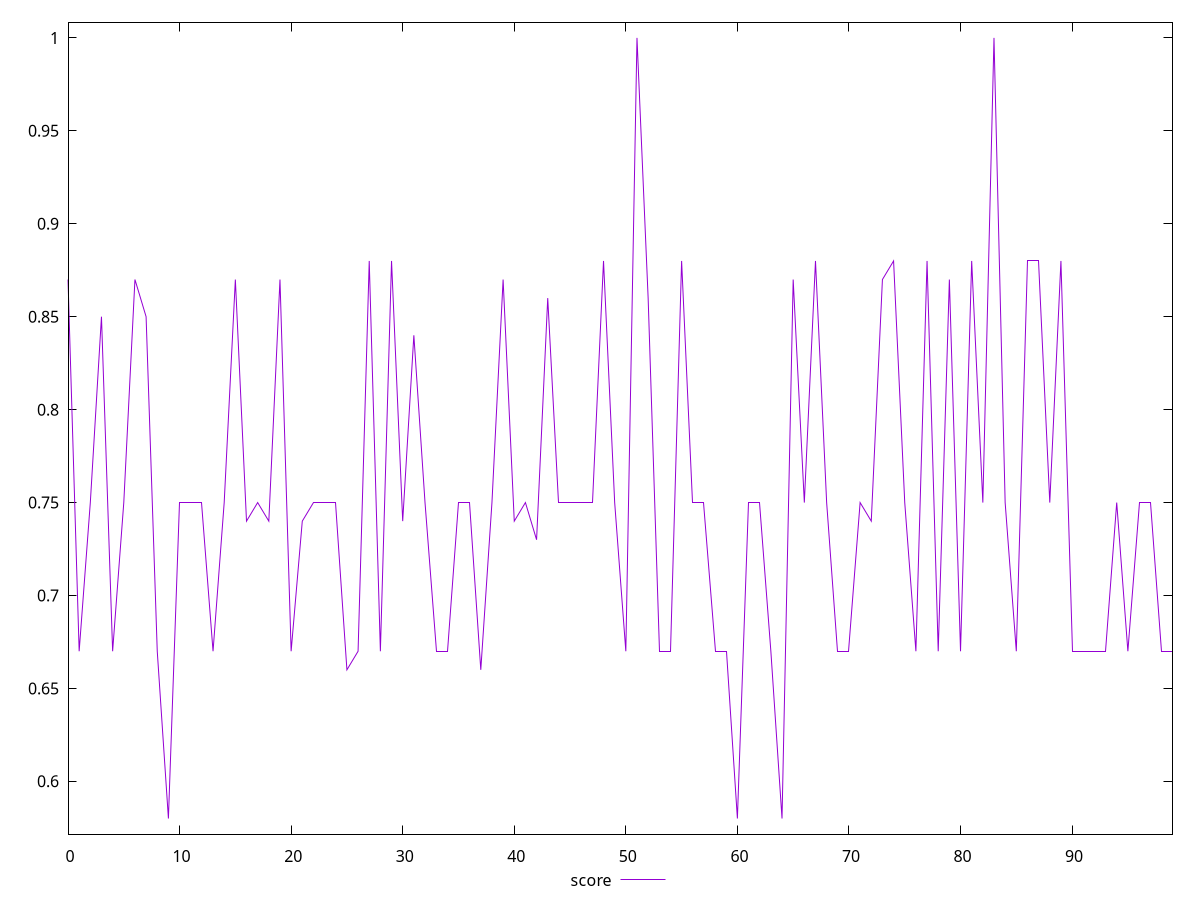 reset

$score <<EOF
0 0.87
1 0.67
2 0.75
3 0.85
4 0.67
5 0.75
6 0.87
7 0.85
8 0.67
9 0.58
10 0.75
11 0.75
12 0.75
13 0.67
14 0.75
15 0.87
16 0.74
17 0.75
18 0.74
19 0.87
20 0.67
21 0.74
22 0.75
23 0.75
24 0.75
25 0.66
26 0.67
27 0.88
28 0.67
29 0.88
30 0.74
31 0.84
32 0.75
33 0.67
34 0.67
35 0.75
36 0.75
37 0.66
38 0.75
39 0.87
40 0.74
41 0.75
42 0.73
43 0.86
44 0.75
45 0.75
46 0.75
47 0.75
48 0.88
49 0.75
50 0.67
51 1
52 0.86
53 0.67
54 0.67
55 0.88
56 0.75
57 0.75
58 0.67
59 0.67
60 0.58
61 0.75
62 0.75
63 0.67
64 0.58
65 0.87
66 0.75
67 0.88
68 0.75
69 0.67
70 0.67
71 0.75
72 0.74
73 0.87
74 0.88
75 0.75
76 0.67
77 0.88
78 0.67
79 0.87
80 0.67
81 0.88
82 0.75
83 1
84 0.75
85 0.67
86 0.88
87 0.88
88 0.75
89 0.88
90 0.67
91 0.67
92 0.67
93 0.67
94 0.75
95 0.67
96 0.75
97 0.75
98 0.67
99 0.67
EOF

set key outside below
set xrange [0:99]
set yrange [0.5716:1.0084]
set trange [0.5716:1.0084]
set terminal svg size 640, 500 enhanced background rgb 'white'
set output "report_00015_2021-02-09T16-11-33.973Z/uses-webp-images/samples/pages+cached+noadtech/score/values.svg"

plot $score title "score" with line

reset
